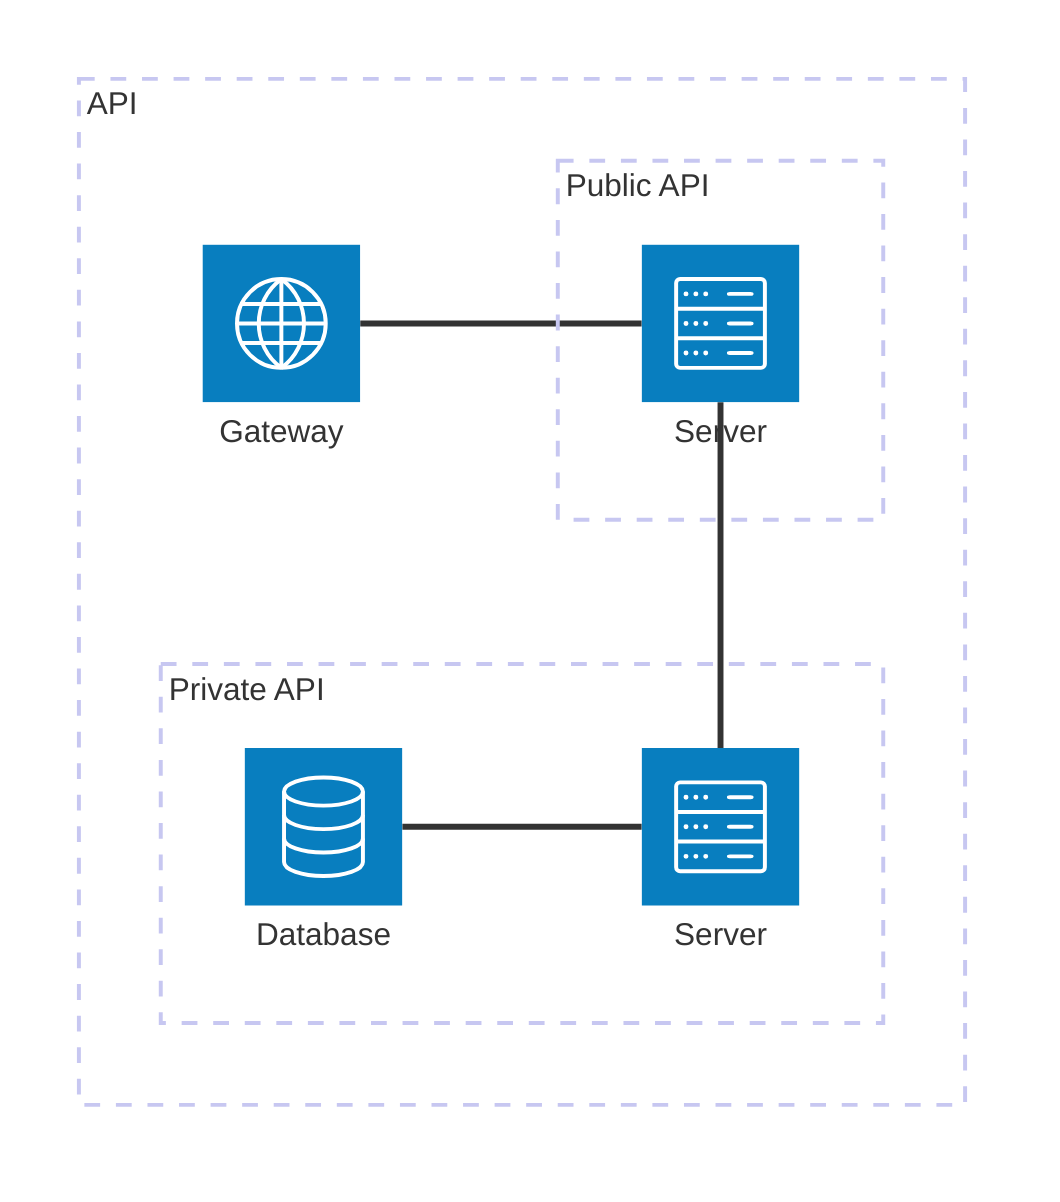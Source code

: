 architecture-beta
        group api[API]
        group public[Public API] in api
        group private[Private API] in api


        service serv1(server)[Server] in public


        service serv2(server)[Server] in private
        service db(database)[Database] in private

        service gateway(internet)[Gateway] in api

        serv1:B -- T:serv2

        serv2:L -- R:db

        serv1:L -- R:gateway